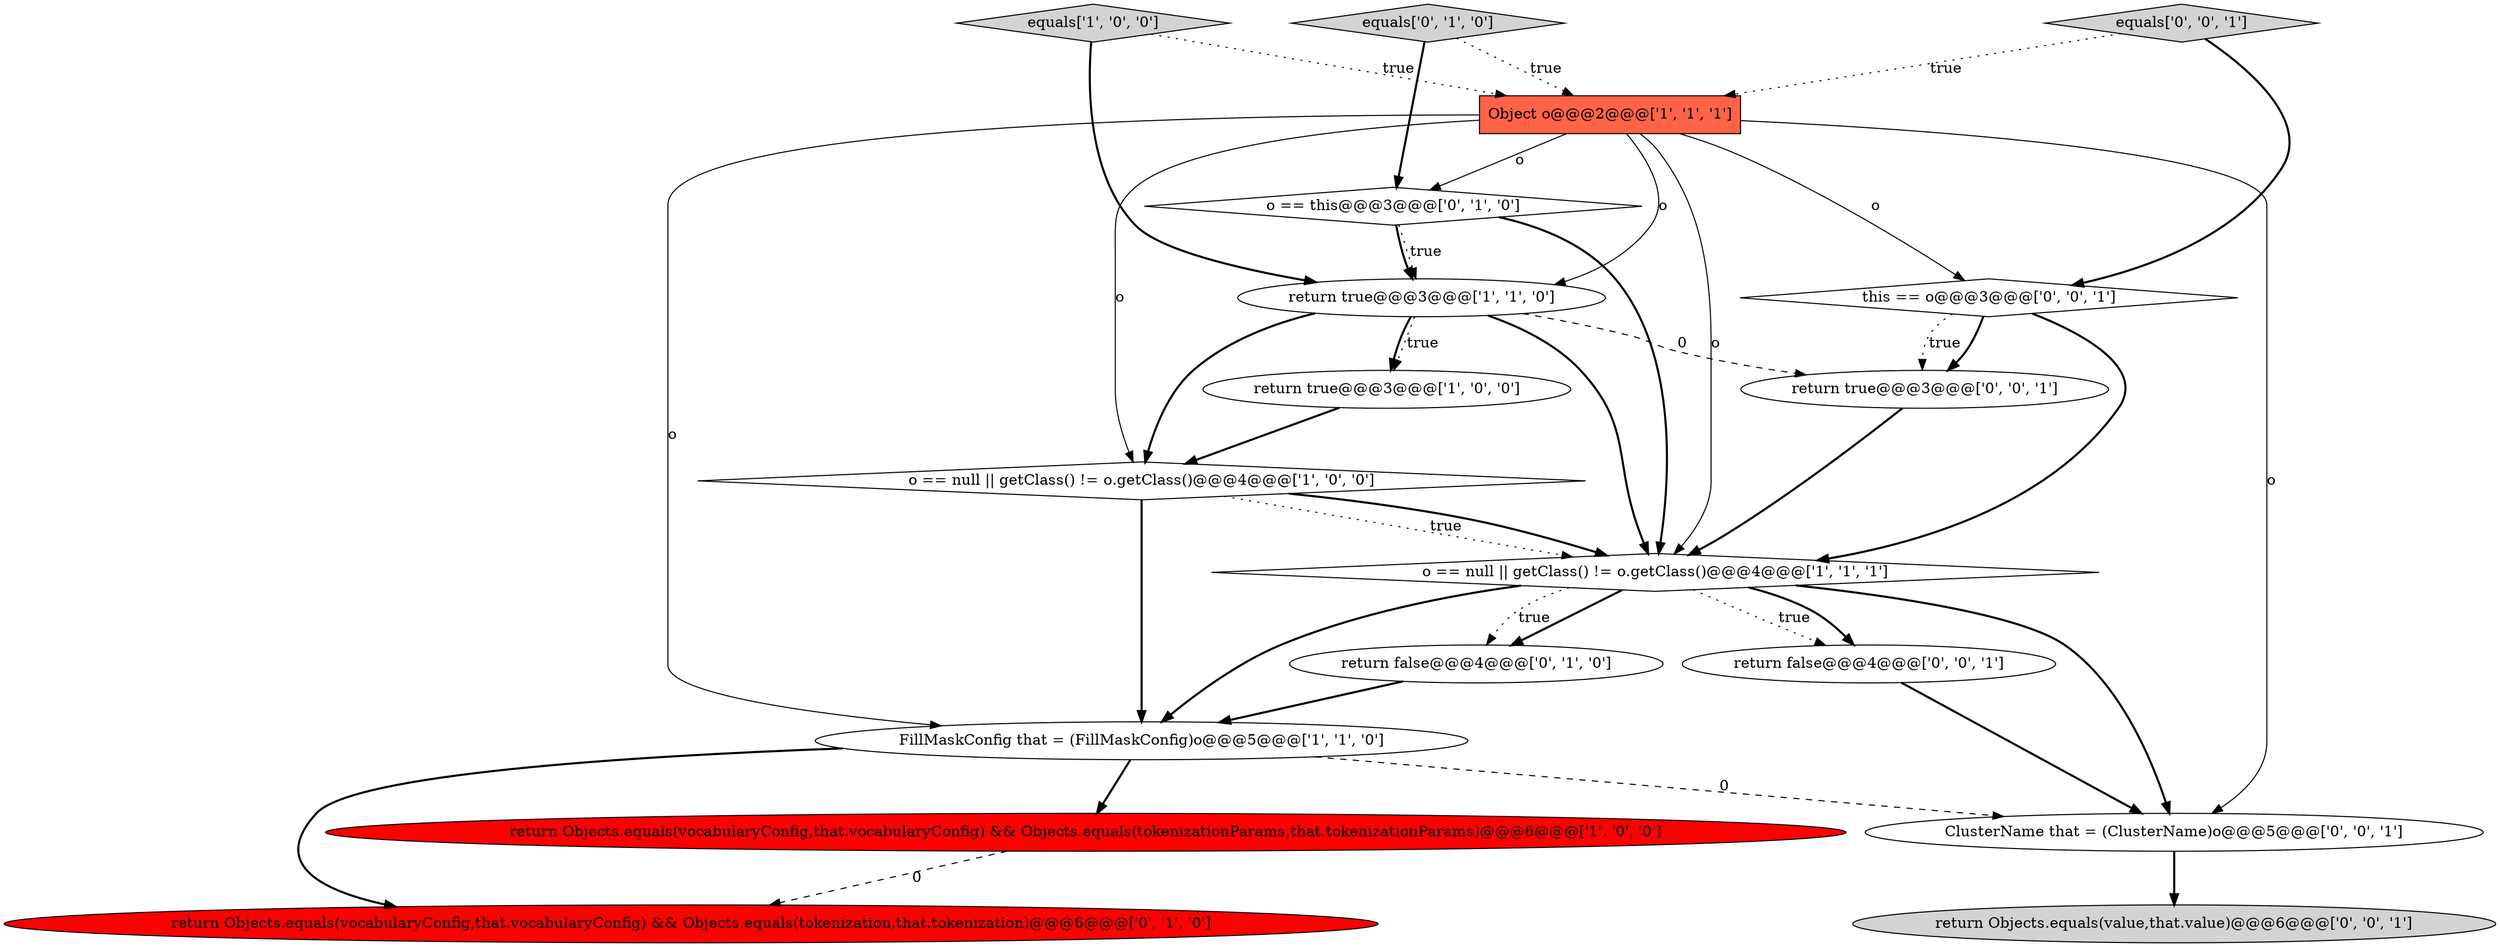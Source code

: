 digraph {
9 [style = filled, label = "return false@@@4@@@['0', '1', '0']", fillcolor = white, shape = ellipse image = "AAA0AAABBB2BBB"];
12 [style = filled, label = "this == o@@@3@@@['0', '0', '1']", fillcolor = white, shape = diamond image = "AAA0AAABBB3BBB"];
17 [style = filled, label = "equals['0', '0', '1']", fillcolor = lightgray, shape = diamond image = "AAA0AAABBB3BBB"];
5 [style = filled, label = "return Objects.equals(vocabularyConfig,that.vocabularyConfig) && Objects.equals(tokenizationParams,that.tokenizationParams)@@@6@@@['1', '0', '0']", fillcolor = red, shape = ellipse image = "AAA1AAABBB1BBB"];
3 [style = filled, label = "o == null || getClass() != o.getClass()@@@4@@@['1', '0', '0']", fillcolor = white, shape = diamond image = "AAA0AAABBB1BBB"];
1 [style = filled, label = "return true@@@3@@@['1', '0', '0']", fillcolor = white, shape = ellipse image = "AAA0AAABBB1BBB"];
4 [style = filled, label = "o == null || getClass() != o.getClass()@@@4@@@['1', '1', '1']", fillcolor = white, shape = diamond image = "AAA0AAABBB1BBB"];
2 [style = filled, label = "FillMaskConfig that = (FillMaskConfig)o@@@5@@@['1', '1', '0']", fillcolor = white, shape = ellipse image = "AAA0AAABBB1BBB"];
6 [style = filled, label = "return true@@@3@@@['1', '1', '0']", fillcolor = white, shape = ellipse image = "AAA0AAABBB1BBB"];
8 [style = filled, label = "equals['0', '1', '0']", fillcolor = lightgray, shape = diamond image = "AAA0AAABBB2BBB"];
10 [style = filled, label = "o == this@@@3@@@['0', '1', '0']", fillcolor = white, shape = diamond image = "AAA0AAABBB2BBB"];
11 [style = filled, label = "return Objects.equals(vocabularyConfig,that.vocabularyConfig) && Objects.equals(tokenization,that.tokenization)@@@6@@@['0', '1', '0']", fillcolor = red, shape = ellipse image = "AAA1AAABBB2BBB"];
13 [style = filled, label = "return true@@@3@@@['0', '0', '1']", fillcolor = white, shape = ellipse image = "AAA0AAABBB3BBB"];
15 [style = filled, label = "ClusterName that = (ClusterName)o@@@5@@@['0', '0', '1']", fillcolor = white, shape = ellipse image = "AAA0AAABBB3BBB"];
7 [style = filled, label = "equals['1', '0', '0']", fillcolor = lightgray, shape = diamond image = "AAA0AAABBB1BBB"];
14 [style = filled, label = "return Objects.equals(value,that.value)@@@6@@@['0', '0', '1']", fillcolor = lightgray, shape = ellipse image = "AAA0AAABBB3BBB"];
16 [style = filled, label = "return false@@@4@@@['0', '0', '1']", fillcolor = white, shape = ellipse image = "AAA0AAABBB3BBB"];
0 [style = filled, label = "Object o@@@2@@@['1', '1', '1']", fillcolor = tomato, shape = box image = "AAA0AAABBB1BBB"];
4->9 [style = bold, label=""];
6->3 [style = bold, label=""];
8->10 [style = bold, label=""];
16->15 [style = bold, label=""];
10->6 [style = dotted, label="true"];
0->15 [style = solid, label="o"];
17->0 [style = dotted, label="true"];
15->14 [style = bold, label=""];
9->2 [style = bold, label=""];
0->10 [style = solid, label="o"];
4->15 [style = bold, label=""];
6->1 [style = dotted, label="true"];
1->3 [style = bold, label=""];
3->4 [style = dotted, label="true"];
0->2 [style = solid, label="o"];
4->2 [style = bold, label=""];
7->0 [style = dotted, label="true"];
3->4 [style = bold, label=""];
0->6 [style = solid, label="o"];
10->6 [style = bold, label=""];
2->15 [style = dashed, label="0"];
6->1 [style = bold, label=""];
6->4 [style = bold, label=""];
12->13 [style = bold, label=""];
0->3 [style = solid, label="o"];
12->13 [style = dotted, label="true"];
17->12 [style = bold, label=""];
6->13 [style = dashed, label="0"];
3->2 [style = bold, label=""];
12->4 [style = bold, label=""];
5->11 [style = dashed, label="0"];
7->6 [style = bold, label=""];
0->4 [style = solid, label="o"];
10->4 [style = bold, label=""];
8->0 [style = dotted, label="true"];
4->16 [style = dotted, label="true"];
4->9 [style = dotted, label="true"];
0->12 [style = solid, label="o"];
2->11 [style = bold, label=""];
4->16 [style = bold, label=""];
2->5 [style = bold, label=""];
13->4 [style = bold, label=""];
}
